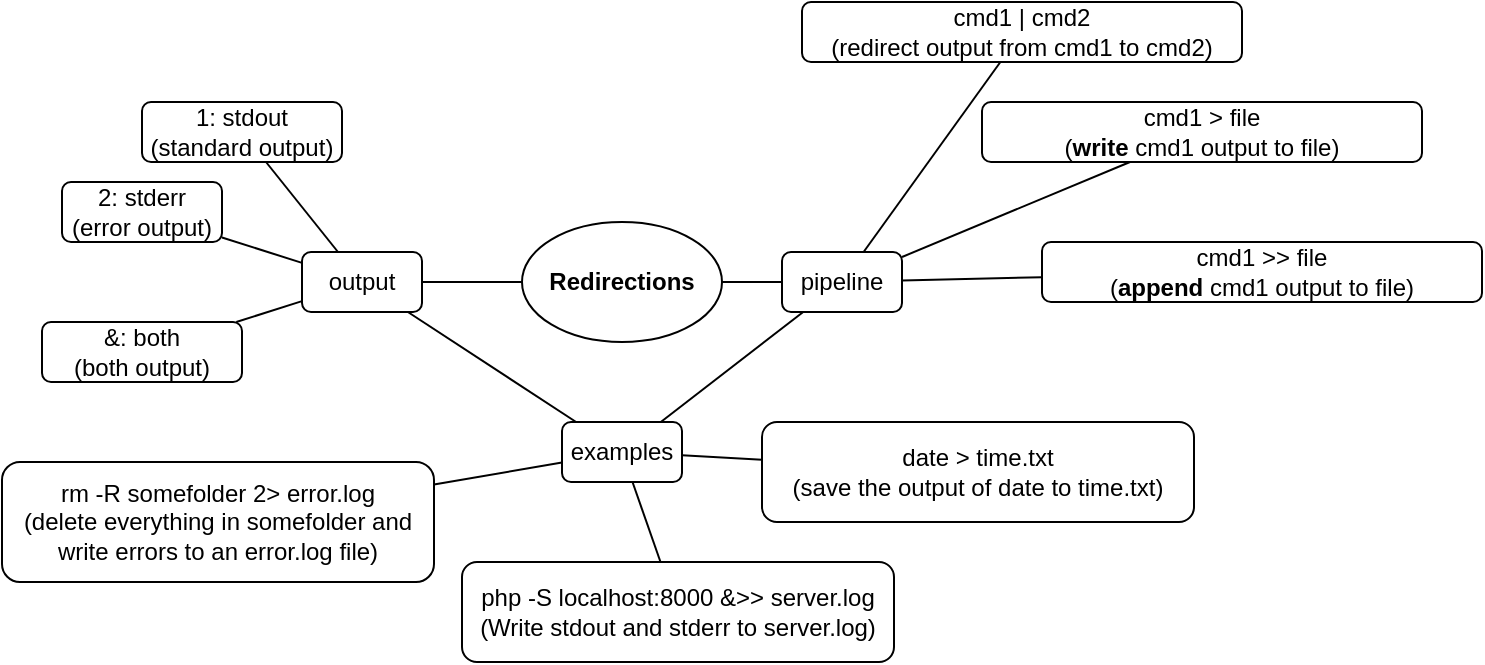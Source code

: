 <mxfile version="14.6.13" type="device"><diagram id="g4mhdhca_82zUpCYTpmX" name="Page-1"><mxGraphModel dx="1326" dy="846" grid="1" gridSize="10" guides="1" tooltips="1" connect="1" arrows="1" fold="1" page="1" pageScale="1" pageWidth="827" pageHeight="1169" math="0" shadow="0"><root><mxCell id="0"/><mxCell id="1" parent="0"/><mxCell id="2" value="Redirections" style="ellipse;whiteSpace=wrap;html=1;fontStyle=1" parent="1" vertex="1"><mxGeometry x="390" y="300" width="100" height="60" as="geometry"/></mxCell><mxCell id="z2z1tpO0PmKokwXa9nCi-2" value="pipeline" style="rounded=1;whiteSpace=wrap;html=1;" vertex="1" parent="1"><mxGeometry x="520" y="315" width="60" height="30" as="geometry"/></mxCell><mxCell id="z2z1tpO0PmKokwXa9nCi-3" value="cmd1 | cmd2&lt;br&gt;(redirect output from cmd1 to cmd2)" style="rounded=1;whiteSpace=wrap;html=1;" vertex="1" parent="1"><mxGeometry x="530" y="190" width="220" height="30" as="geometry"/></mxCell><mxCell id="z2z1tpO0PmKokwXa9nCi-4" value="cmd1 &amp;gt; file&lt;br&gt;(&lt;b&gt;write&lt;/b&gt; cmd1 output to file)" style="rounded=1;whiteSpace=wrap;html=1;" vertex="1" parent="1"><mxGeometry x="620" y="240" width="220" height="30" as="geometry"/></mxCell><mxCell id="z2z1tpO0PmKokwXa9nCi-5" value="cmd1 &amp;gt;&amp;gt; file&lt;br&gt;(&lt;b&gt;append &lt;/b&gt;cmd1 output to file)" style="rounded=1;whiteSpace=wrap;html=1;" vertex="1" parent="1"><mxGeometry x="650" y="310" width="220" height="30" as="geometry"/></mxCell><mxCell id="z2z1tpO0PmKokwXa9nCi-6" value="output" style="rounded=1;whiteSpace=wrap;html=1;" vertex="1" parent="1"><mxGeometry x="280" y="315" width="60" height="30" as="geometry"/></mxCell><mxCell id="z2z1tpO0PmKokwXa9nCi-7" value="1: stdout&lt;br&gt;(standard output)" style="rounded=1;whiteSpace=wrap;html=1;" vertex="1" parent="1"><mxGeometry x="200" y="240" width="100" height="30" as="geometry"/></mxCell><mxCell id="z2z1tpO0PmKokwXa9nCi-8" value="2: stderr&lt;br&gt;(error output)" style="rounded=1;whiteSpace=wrap;html=1;" vertex="1" parent="1"><mxGeometry x="160" y="280" width="80" height="30" as="geometry"/></mxCell><mxCell id="z2z1tpO0PmKokwXa9nCi-9" value="examples" style="rounded=1;whiteSpace=wrap;html=1;" vertex="1" parent="1"><mxGeometry x="410" y="400" width="60" height="30" as="geometry"/></mxCell><mxCell id="z2z1tpO0PmKokwXa9nCi-10" value="" style="endArrow=none;html=1;" edge="1" parent="1" source="z2z1tpO0PmKokwXa9nCi-9" target="z2z1tpO0PmKokwXa9nCi-6"><mxGeometry width="50" height="50" relative="1" as="geometry"><mxPoint x="630" y="500" as="sourcePoint"/><mxPoint x="680" y="450" as="targetPoint"/></mxGeometry></mxCell><mxCell id="z2z1tpO0PmKokwXa9nCi-11" value="" style="endArrow=none;html=1;" edge="1" parent="1" source="z2z1tpO0PmKokwXa9nCi-9" target="z2z1tpO0PmKokwXa9nCi-2"><mxGeometry width="50" height="50" relative="1" as="geometry"><mxPoint x="427.059" y="410" as="sourcePoint"/><mxPoint x="342.941" y="355" as="targetPoint"/></mxGeometry></mxCell><mxCell id="z2z1tpO0PmKokwXa9nCi-12" value="rm -R somefolder 2&amp;gt; error.log&lt;br&gt;(delete everything in somefolder and write errors to an error.log file)" style="rounded=1;whiteSpace=wrap;html=1;" vertex="1" parent="1"><mxGeometry x="130" y="420" width="216" height="60" as="geometry"/></mxCell><mxCell id="z2z1tpO0PmKokwXa9nCi-13" value="php -S localhost:8000 &amp;amp;&amp;gt;&amp;gt; server.log&lt;br&gt;(Write stdout and stderr to server.log)" style="rounded=1;whiteSpace=wrap;html=1;" vertex="1" parent="1"><mxGeometry x="360" y="470" width="216" height="50" as="geometry"/></mxCell><mxCell id="z2z1tpO0PmKokwXa9nCi-14" value="&amp;amp;: both&lt;br&gt;(both output)" style="rounded=1;whiteSpace=wrap;html=1;" vertex="1" parent="1"><mxGeometry x="150" y="350" width="100" height="30" as="geometry"/></mxCell><mxCell id="z2z1tpO0PmKokwXa9nCi-15" value="date &amp;gt; time.txt&lt;br&gt;(save the output of date to time.txt)" style="rounded=1;whiteSpace=wrap;html=1;" vertex="1" parent="1"><mxGeometry x="510" y="400" width="216" height="50" as="geometry"/></mxCell><mxCell id="z2z1tpO0PmKokwXa9nCi-16" value="" style="endArrow=none;html=1;" edge="1" parent="1" source="2" target="z2z1tpO0PmKokwXa9nCi-6"><mxGeometry width="50" height="50" relative="1" as="geometry"><mxPoint x="427.059" y="410" as="sourcePoint"/><mxPoint x="342.941" y="355" as="targetPoint"/></mxGeometry></mxCell><mxCell id="z2z1tpO0PmKokwXa9nCi-17" value="" style="endArrow=none;html=1;" edge="1" parent="1" source="z2z1tpO0PmKokwXa9nCi-2" target="2"><mxGeometry width="50" height="50" relative="1" as="geometry"><mxPoint x="437.059" y="420" as="sourcePoint"/><mxPoint x="352.941" y="365" as="targetPoint"/></mxGeometry></mxCell><mxCell id="z2z1tpO0PmKokwXa9nCi-18" value="" style="endArrow=none;html=1;" edge="1" parent="1" source="z2z1tpO0PmKokwXa9nCi-3" target="z2z1tpO0PmKokwXa9nCi-2"><mxGeometry width="50" height="50" relative="1" as="geometry"><mxPoint x="530" y="340" as="sourcePoint"/><mxPoint x="500" y="340" as="targetPoint"/></mxGeometry></mxCell><mxCell id="z2z1tpO0PmKokwXa9nCi-19" value="" style="endArrow=none;html=1;" edge="1" parent="1" source="z2z1tpO0PmKokwXa9nCi-4" target="z2z1tpO0PmKokwXa9nCi-2"><mxGeometry width="50" height="50" relative="1" as="geometry"><mxPoint x="681.455" y="300" as="sourcePoint"/><mxPoint x="590" y="330.12" as="targetPoint"/></mxGeometry></mxCell><mxCell id="z2z1tpO0PmKokwXa9nCi-20" value="" style="endArrow=none;html=1;" edge="1" parent="1" source="z2z1tpO0PmKokwXa9nCi-5" target="z2z1tpO0PmKokwXa9nCi-2"><mxGeometry width="50" height="50" relative="1" as="geometry"><mxPoint x="617" y="338.293" as="sourcePoint"/><mxPoint x="590" y="339.102" as="targetPoint"/></mxGeometry></mxCell><mxCell id="z2z1tpO0PmKokwXa9nCi-21" value="" style="endArrow=none;html=1;" edge="1" parent="1" source="z2z1tpO0PmKokwXa9nCi-6" target="z2z1tpO0PmKokwXa9nCi-7"><mxGeometry width="50" height="50" relative="1" as="geometry"><mxPoint x="671.333" y="370" as="sourcePoint"/><mxPoint x="590" y="348.084" as="targetPoint"/></mxGeometry></mxCell><mxCell id="z2z1tpO0PmKokwXa9nCi-22" value="" style="endArrow=none;html=1;" edge="1" parent="1" source="z2z1tpO0PmKokwXa9nCi-6" target="z2z1tpO0PmKokwXa9nCi-8"><mxGeometry width="50" height="50" relative="1" as="geometry"><mxPoint x="290" y="327.727" as="sourcePoint"/><mxPoint x="246.667" y="310" as="targetPoint"/></mxGeometry></mxCell><mxCell id="z2z1tpO0PmKokwXa9nCi-23" value="" style="endArrow=none;html=1;" edge="1" parent="1" source="z2z1tpO0PmKokwXa9nCi-6" target="z2z1tpO0PmKokwXa9nCi-14"><mxGeometry width="50" height="50" relative="1" as="geometry"><mxPoint x="290" y="338.5" as="sourcePoint"/><mxPoint x="260" y="337" as="targetPoint"/></mxGeometry></mxCell><mxCell id="z2z1tpO0PmKokwXa9nCi-24" value="" style="endArrow=none;html=1;" edge="1" parent="1" source="z2z1tpO0PmKokwXa9nCi-9" target="z2z1tpO0PmKokwXa9nCi-12"><mxGeometry width="50" height="50" relative="1" as="geometry"><mxPoint x="290" y="349.545" as="sourcePoint"/><mxPoint x="257.143" y="360" as="targetPoint"/></mxGeometry></mxCell><mxCell id="z2z1tpO0PmKokwXa9nCi-25" value="" style="endArrow=none;html=1;" edge="1" parent="1" source="z2z1tpO0PmKokwXa9nCi-9" target="z2z1tpO0PmKokwXa9nCi-13"><mxGeometry width="50" height="50" relative="1" as="geometry"><mxPoint x="420" y="432.933" as="sourcePoint"/><mxPoint x="350" y="451.442" as="targetPoint"/></mxGeometry></mxCell><mxCell id="z2z1tpO0PmKokwXa9nCi-26" value="" style="endArrow=none;html=1;" edge="1" parent="1" source="z2z1tpO0PmKokwXa9nCi-9" target="z2z1tpO0PmKokwXa9nCi-15"><mxGeometry width="50" height="50" relative="1" as="geometry"><mxPoint x="455.25" y="440" as="sourcePoint"/><mxPoint x="469.25" y="480" as="targetPoint"/></mxGeometry></mxCell></root></mxGraphModel></diagram></mxfile>